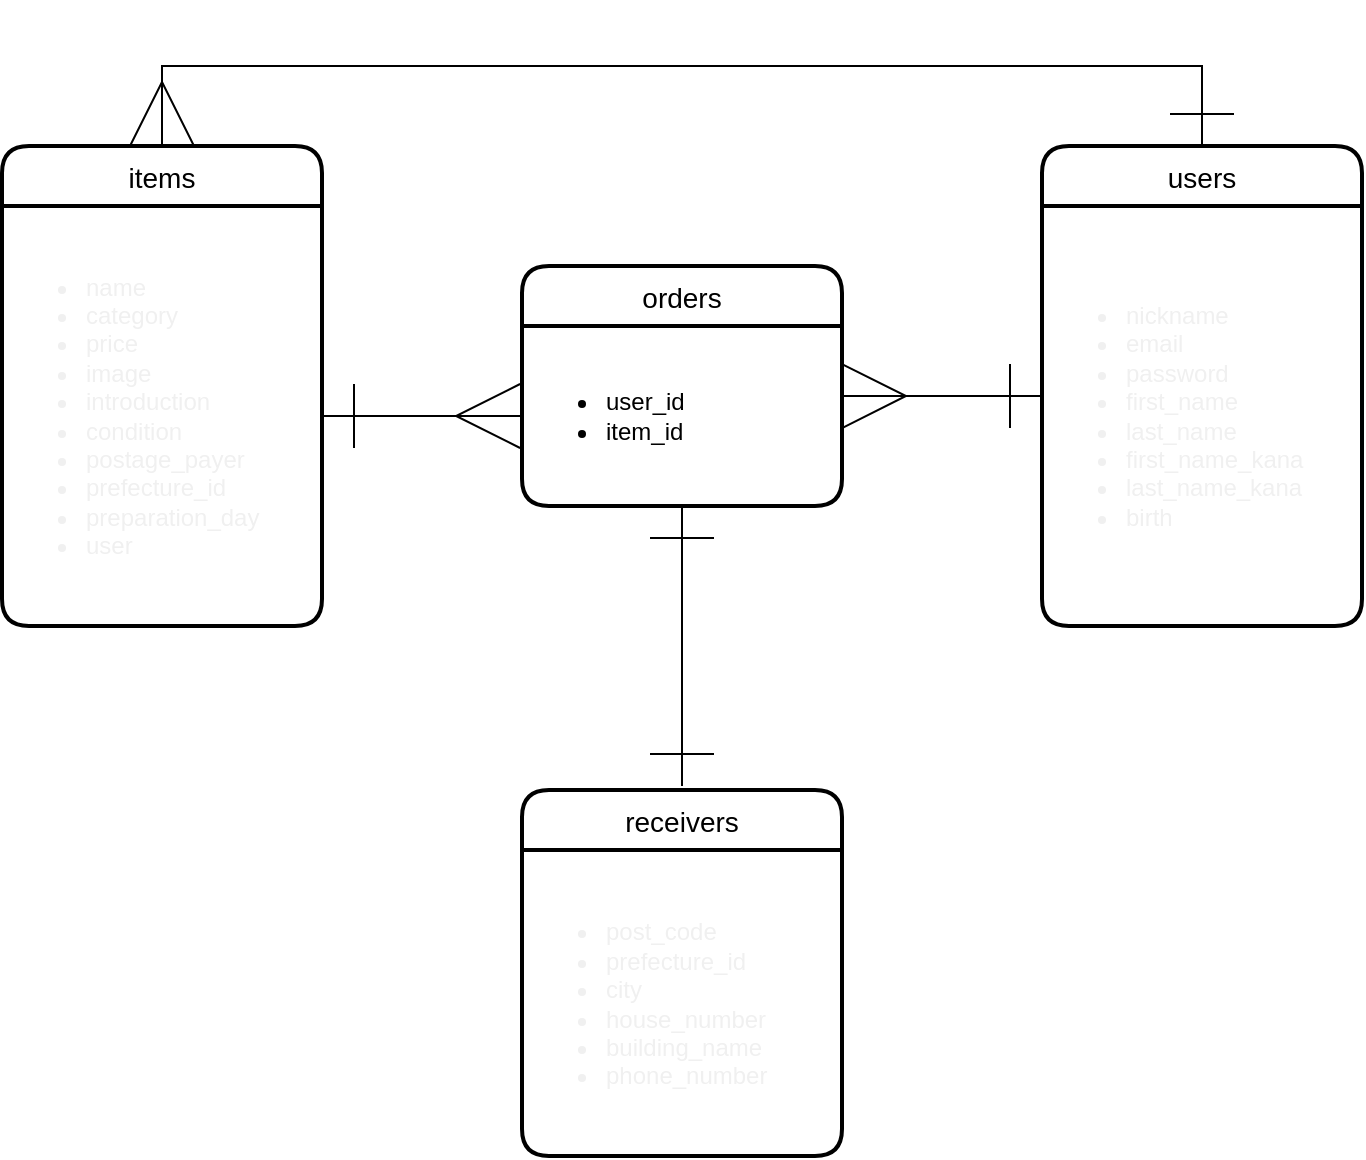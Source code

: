 <mxfile>
    <diagram id="SVBwFeeWjboxhnrMEzge" name="ページ1">
        <mxGraphModel dx="728" dy="435" grid="1" gridSize="10" guides="1" tooltips="1" connect="1" arrows="1" fold="1" page="1" pageScale="1" pageWidth="827" pageHeight="1169" math="0" shadow="0">
            <root>
                <mxCell id="0"/>
                <mxCell id="1" parent="0"/>
                <mxCell id="76" style="edgeStyle=orthogonalEdgeStyle;rounded=0;jumpSize=30;orthogonalLoop=1;jettySize=auto;html=1;entryX=1;entryY=0.389;entryDx=0;entryDy=0;entryPerimeter=0;startArrow=ERone;startFill=0;startSize=30;endArrow=ERmany;endFill=0;endSize=30;strokeWidth=1;" parent="1" source="3" target="70" edge="1">
                    <mxGeometry relative="1" as="geometry">
                        <Array as="points">
                            <mxPoint x="500" y="205"/>
                            <mxPoint x="500" y="205"/>
                        </Array>
                    </mxGeometry>
                </mxCell>
                <mxCell id="3" value="users" style="swimlane;childLayout=stackLayout;horizontal=1;startSize=30;horizontalStack=0;rounded=1;fontSize=14;fontStyle=0;strokeWidth=2;resizeParent=0;resizeLast=1;shadow=0;dashed=0;align=center;" parent="1" vertex="1">
                    <mxGeometry x="560" y="80" width="160" height="240" as="geometry"/>
                </mxCell>
                <mxCell id="47" value="&lt;ul&gt;&lt;li&gt;nickname&lt;/li&gt;&lt;li&gt;email&lt;/li&gt;&lt;li&gt;password&lt;/li&gt;&lt;li&gt;first_name&lt;/li&gt;&lt;li&gt;last_name&lt;/li&gt;&lt;li&gt;first_name_kana&lt;/li&gt;&lt;li&gt;last_name_kana&lt;/li&gt;&lt;li&gt;birth&lt;/li&gt;&lt;/ul&gt;" style="text;html=1;align=left;verticalAlign=middle;resizable=0;points=[];autosize=1;fontColor=#f0f0f0;" parent="3" vertex="1">
                    <mxGeometry y="30" width="160" height="210" as="geometry"/>
                </mxCell>
                <mxCell id="84" style="edgeStyle=orthogonalEdgeStyle;rounded=0;jumpSize=0;orthogonalLoop=1;jettySize=auto;html=1;entryX=0.5;entryY=0;entryDx=0;entryDy=0;startArrow=ERmany;startFill=0;startSize=30;endArrow=ERone;endFill=0;endSize=30;strokeWidth=1;" parent="1" source="5" target="3" edge="1">
                    <mxGeometry relative="1" as="geometry">
                        <Array as="points">
                            <mxPoint x="120" y="40"/>
                            <mxPoint x="640" y="40"/>
                        </Array>
                    </mxGeometry>
                </mxCell>
                <mxCell id="5" value="items" style="swimlane;childLayout=stackLayout;horizontal=1;startSize=30;horizontalStack=0;rounded=1;fontSize=14;fontStyle=0;strokeWidth=2;resizeParent=0;resizeLast=1;shadow=0;dashed=0;align=center;" parent="1" vertex="1">
                    <mxGeometry x="40" y="80" width="160" height="240" as="geometry"/>
                </mxCell>
                <mxCell id="28" style="edgeStyle=none;rounded=0;orthogonalLoop=1;jettySize=auto;html=1;entryX=0.5;entryY=1;entryDx=0;entryDy=0;startArrow=ERone;startFill=0;startSize=30;endArrow=ERmany;endFill=0;endSize=30;targetPerimeterSpacing=0;strokeWidth=1;" parent="5" edge="1">
                    <mxGeometry relative="1" as="geometry">
                        <mxPoint x="80" y="120" as="sourcePoint"/>
                        <mxPoint x="80" y="120" as="targetPoint"/>
                    </mxGeometry>
                </mxCell>
                <mxCell id="45" value="&lt;ul&gt;&lt;li&gt;name&lt;/li&gt;&lt;li&gt;category&lt;/li&gt;&lt;li&gt;price&lt;/li&gt;&lt;li&gt;image&lt;/li&gt;&lt;li&gt;introduction&lt;/li&gt;&lt;li&gt;condition&lt;/li&gt;&lt;li&gt;postage_payer&lt;/li&gt;&lt;li&gt;prefecture_id&lt;/li&gt;&lt;li&gt;preparation_day&lt;/li&gt;&lt;li&gt;user&lt;/li&gt;&lt;/ul&gt;" style="text;html=1;strokeColor=none;fillColor=none;align=left;verticalAlign=middle;whiteSpace=wrap;rounded=0;labelBackgroundColor=none;fontColor=#f0f0f0;" parent="5" vertex="1">
                    <mxGeometry y="30" width="160" height="210" as="geometry"/>
                </mxCell>
                <mxCell id="25" value="receivers" style="swimlane;childLayout=stackLayout;horizontal=1;startSize=30;horizontalStack=0;rounded=1;fontSize=14;fontStyle=0;strokeWidth=2;resizeParent=0;resizeLast=1;shadow=0;dashed=0;align=center;" parent="1" vertex="1">
                    <mxGeometry x="300" y="402" width="160" height="183" as="geometry"/>
                </mxCell>
                <mxCell id="48" value="&lt;ul&gt;&lt;li&gt;post_code&lt;/li&gt;&lt;li&gt;prefecture_id&lt;/li&gt;&lt;li&gt;city&lt;/li&gt;&lt;li&gt;house_number&lt;/li&gt;&lt;li&gt;building_name&lt;/li&gt;&lt;li&gt;phone_number&lt;/li&gt;&lt;/ul&gt;" style="text;html=1;align=left;verticalAlign=middle;resizable=0;points=[];autosize=1;fontColor=#f0f0f0;" parent="25" vertex="1">
                    <mxGeometry y="30" width="160" height="153" as="geometry"/>
                </mxCell>
                <mxCell id="68" value="orders" style="swimlane;childLayout=stackLayout;horizontal=1;startSize=30;horizontalStack=0;rounded=1;fontSize=14;fontStyle=0;strokeWidth=2;resizeParent=0;resizeLast=1;shadow=0;dashed=0;align=center;" parent="1" vertex="1">
                    <mxGeometry x="300" y="140" width="160" height="120" as="geometry"/>
                </mxCell>
                <mxCell id="70" value="&lt;ul&gt;&lt;li&gt;user_id&lt;/li&gt;&lt;li&gt;item_id&lt;/li&gt;&lt;/ul&gt;" style="text;html=1;align=left;verticalAlign=middle;resizable=0;points=[];autosize=1;" parent="68" vertex="1">
                    <mxGeometry y="30" width="160" height="90" as="geometry"/>
                </mxCell>
                <mxCell id="75" style="edgeStyle=orthogonalEdgeStyle;rounded=0;jumpSize=30;orthogonalLoop=1;jettySize=auto;html=1;entryX=-0.006;entryY=0.5;entryDx=0;entryDy=0;entryPerimeter=0;startArrow=ERone;startFill=0;startSize=30;endArrow=ERmany;endFill=0;endSize=30;strokeWidth=1;" parent="1" source="45" target="70" edge="1">
                    <mxGeometry relative="1" as="geometry"/>
                </mxCell>
                <mxCell id="81" style="edgeStyle=orthogonalEdgeStyle;rounded=0;jumpSize=0;orthogonalLoop=1;jettySize=auto;html=1;startArrow=ERone;startFill=0;startSize=30;endArrow=ERone;endFill=0;endSize=30;strokeWidth=1;" parent="1" source="70" edge="1">
                    <mxGeometry relative="1" as="geometry">
                        <mxPoint x="380" y="400" as="targetPoint"/>
                    </mxGeometry>
                </mxCell>
            </root>
        </mxGraphModel>
    </diagram>
</mxfile>